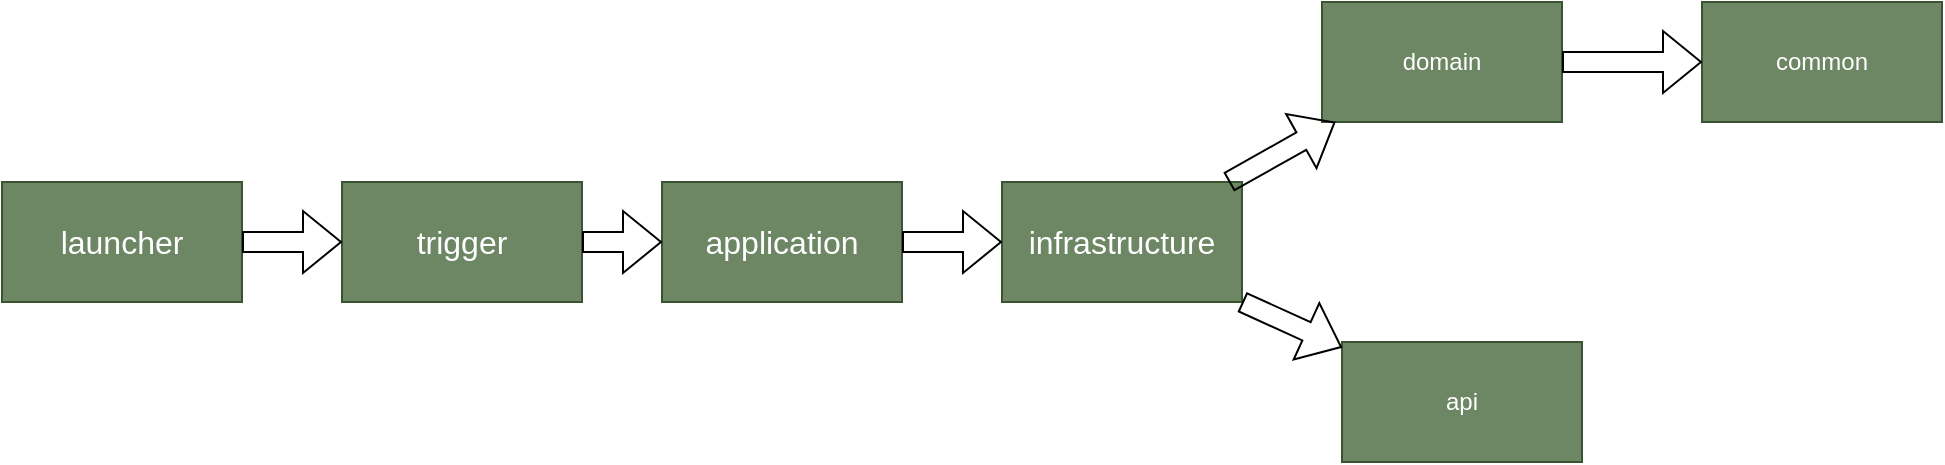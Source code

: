 <mxfile version="23.1.5" type="device">
  <diagram name="第 1 页" id="4Z94bTw7BgrFLxDny_ne">
    <mxGraphModel dx="1045" dy="839" grid="1" gridSize="10" guides="1" tooltips="1" connect="1" arrows="1" fold="1" page="1" pageScale="1" pageWidth="827" pageHeight="1169" math="0" shadow="0">
      <root>
        <mxCell id="0" />
        <mxCell id="1" parent="0" />
        <mxCell id="ESD56d5KjlzMmiU12UbV-1" value="&lt;font style=&quot;font-size: 16px;&quot;&gt;launcher&lt;/font&gt;" style="rounded=0;whiteSpace=wrap;html=1;fillColor=#6d8764;fontColor=#ffffff;strokeColor=#3A5431;" vertex="1" parent="1">
          <mxGeometry x="70" y="240" width="120" height="60" as="geometry" />
        </mxCell>
        <mxCell id="ESD56d5KjlzMmiU12UbV-2" value="&lt;font style=&quot;font-size: 16px;&quot;&gt;trigger&lt;/font&gt;" style="rounded=0;whiteSpace=wrap;html=1;fillColor=#6d8764;fontColor=#ffffff;strokeColor=#3A5431;" vertex="1" parent="1">
          <mxGeometry x="240" y="240" width="120" height="60" as="geometry" />
        </mxCell>
        <mxCell id="ESD56d5KjlzMmiU12UbV-3" value="&lt;font style=&quot;font-size: 16px;&quot;&gt;application&lt;/font&gt;" style="rounded=0;whiteSpace=wrap;html=1;fillColor=#6d8764;fontColor=#ffffff;strokeColor=#3A5431;" vertex="1" parent="1">
          <mxGeometry x="400" y="240" width="120" height="60" as="geometry" />
        </mxCell>
        <mxCell id="ESD56d5KjlzMmiU12UbV-4" value="&lt;font style=&quot;font-size: 16px;&quot;&gt;infrastructure&lt;/font&gt;" style="rounded=0;whiteSpace=wrap;html=1;fillColor=#6d8764;fontColor=#ffffff;strokeColor=#3A5431;" vertex="1" parent="1">
          <mxGeometry x="570" y="240" width="120" height="60" as="geometry" />
        </mxCell>
        <mxCell id="ESD56d5KjlzMmiU12UbV-6" value="api" style="rounded=0;whiteSpace=wrap;html=1;fillColor=#6d8764;fontColor=#ffffff;strokeColor=#3A5431;" vertex="1" parent="1">
          <mxGeometry x="740" y="320" width="120" height="60" as="geometry" />
        </mxCell>
        <mxCell id="ESD56d5KjlzMmiU12UbV-7" value="domain" style="rounded=0;whiteSpace=wrap;html=1;fillColor=#6d8764;fontColor=#ffffff;strokeColor=#3A5431;" vertex="1" parent="1">
          <mxGeometry x="730" y="150" width="120" height="60" as="geometry" />
        </mxCell>
        <mxCell id="ESD56d5KjlzMmiU12UbV-8" value="common" style="rounded=0;whiteSpace=wrap;html=1;fillColor=#6d8764;fontColor=#ffffff;strokeColor=#3A5431;" vertex="1" parent="1">
          <mxGeometry x="920" y="150" width="120" height="60" as="geometry" />
        </mxCell>
        <mxCell id="ESD56d5KjlzMmiU12UbV-9" value="" style="shape=flexArrow;endArrow=classic;html=1;rounded=0;entryX=0;entryY=0.5;entryDx=0;entryDy=0;" edge="1" parent="1" target="ESD56d5KjlzMmiU12UbV-2">
          <mxGeometry width="50" height="50" relative="1" as="geometry">
            <mxPoint x="190" y="270" as="sourcePoint" />
            <mxPoint x="240" y="220" as="targetPoint" />
          </mxGeometry>
        </mxCell>
        <mxCell id="ESD56d5KjlzMmiU12UbV-12" value="" style="shape=flexArrow;endArrow=classic;html=1;rounded=0;exitX=1;exitY=0.5;exitDx=0;exitDy=0;entryX=0;entryY=0.5;entryDx=0;entryDy=0;" edge="1" parent="1" source="ESD56d5KjlzMmiU12UbV-2" target="ESD56d5KjlzMmiU12UbV-3">
          <mxGeometry width="50" height="50" relative="1" as="geometry">
            <mxPoint x="360" y="280" as="sourcePoint" />
            <mxPoint x="410" y="230" as="targetPoint" />
          </mxGeometry>
        </mxCell>
        <mxCell id="ESD56d5KjlzMmiU12UbV-13" value="" style="shape=flexArrow;endArrow=classic;html=1;rounded=0;entryX=0;entryY=0.5;entryDx=0;entryDy=0;" edge="1" parent="1" source="ESD56d5KjlzMmiU12UbV-3" target="ESD56d5KjlzMmiU12UbV-4">
          <mxGeometry width="50" height="50" relative="1" as="geometry">
            <mxPoint x="520" y="270" as="sourcePoint" />
            <mxPoint x="410" y="280" as="targetPoint" />
          </mxGeometry>
        </mxCell>
        <mxCell id="ESD56d5KjlzMmiU12UbV-14" value="" style="shape=flexArrow;endArrow=classic;html=1;rounded=0;" edge="1" parent="1" source="ESD56d5KjlzMmiU12UbV-4" target="ESD56d5KjlzMmiU12UbV-7">
          <mxGeometry width="50" height="50" relative="1" as="geometry">
            <mxPoint x="530" y="280" as="sourcePoint" />
            <mxPoint x="580" y="280" as="targetPoint" />
          </mxGeometry>
        </mxCell>
        <mxCell id="ESD56d5KjlzMmiU12UbV-15" value="" style="shape=flexArrow;endArrow=classic;html=1;rounded=0;exitX=1;exitY=1;exitDx=0;exitDy=0;" edge="1" parent="1" source="ESD56d5KjlzMmiU12UbV-4" target="ESD56d5KjlzMmiU12UbV-6">
          <mxGeometry width="50" height="50" relative="1" as="geometry">
            <mxPoint x="693" y="250" as="sourcePoint" />
            <mxPoint x="747" y="220" as="targetPoint" />
          </mxGeometry>
        </mxCell>
        <mxCell id="ESD56d5KjlzMmiU12UbV-16" value="" style="shape=flexArrow;endArrow=classic;html=1;rounded=0;" edge="1" parent="1" source="ESD56d5KjlzMmiU12UbV-7" target="ESD56d5KjlzMmiU12UbV-8">
          <mxGeometry width="50" height="50" relative="1" as="geometry">
            <mxPoint x="693" y="250" as="sourcePoint" />
            <mxPoint x="747" y="220" as="targetPoint" />
          </mxGeometry>
        </mxCell>
      </root>
    </mxGraphModel>
  </diagram>
</mxfile>
